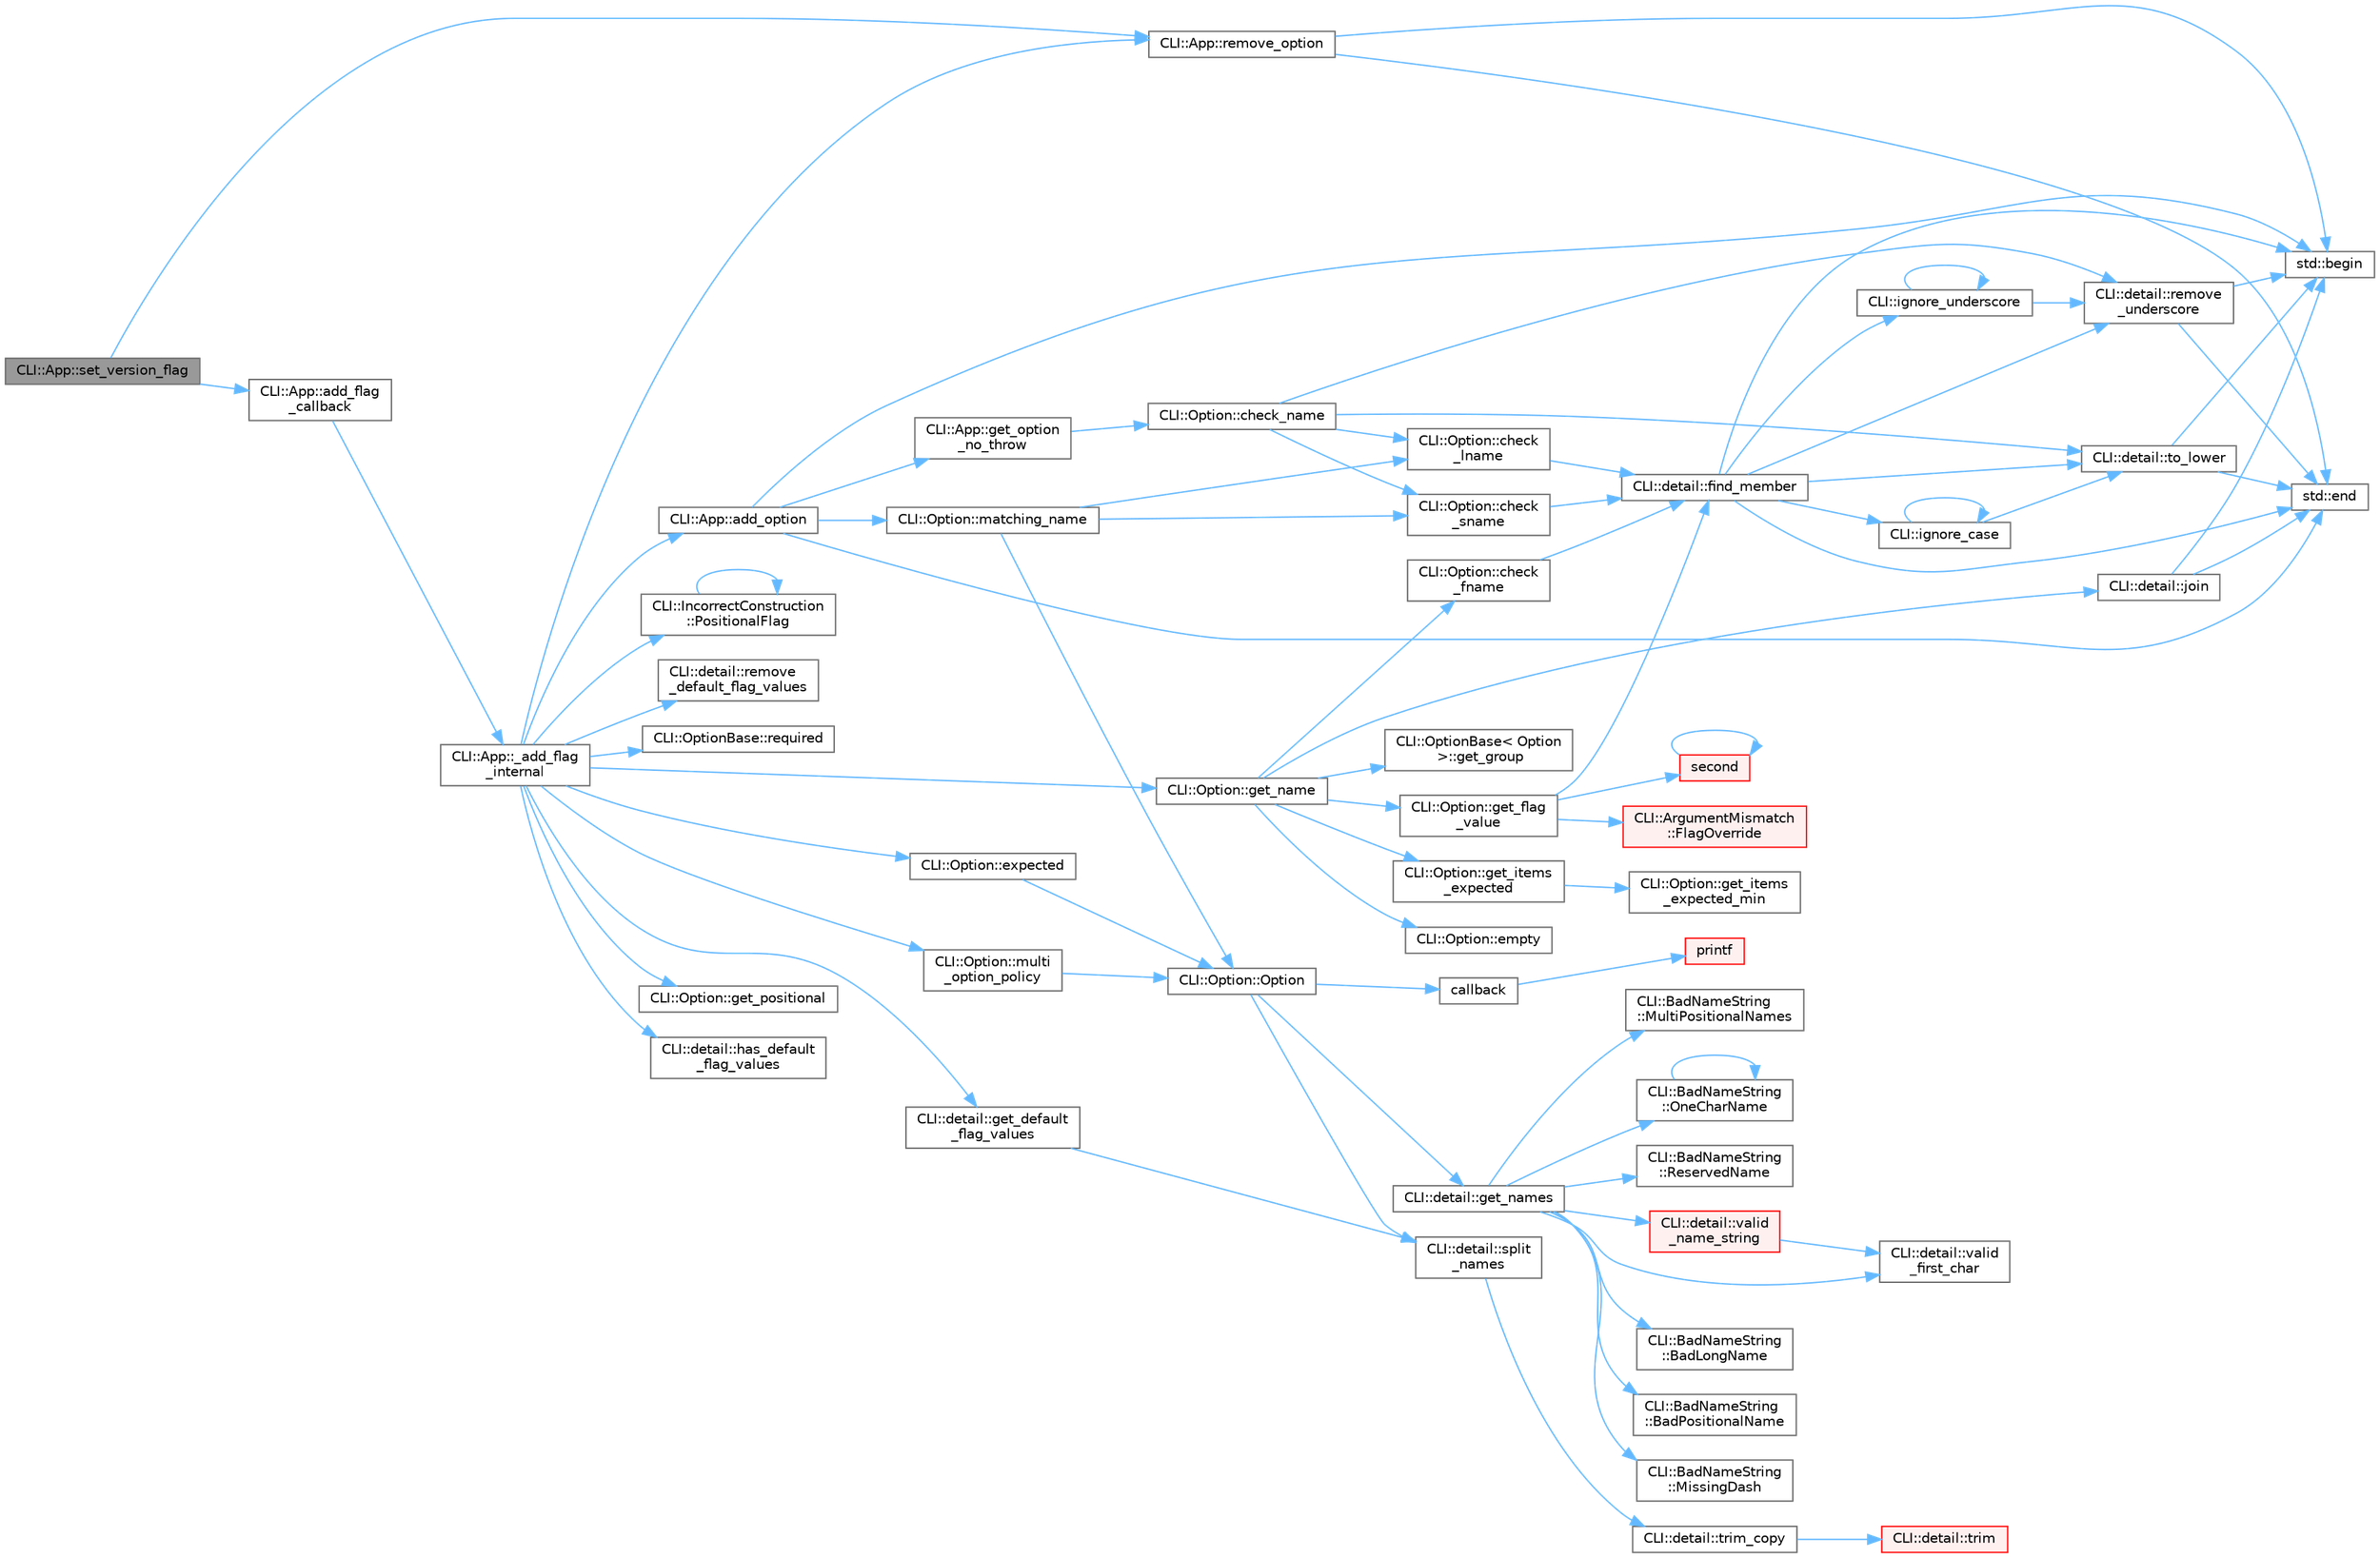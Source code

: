 digraph "CLI::App::set_version_flag"
{
 // LATEX_PDF_SIZE
  bgcolor="transparent";
  edge [fontname=Helvetica,fontsize=10,labelfontname=Helvetica,labelfontsize=10];
  node [fontname=Helvetica,fontsize=10,shape=box,height=0.2,width=0.4];
  rankdir="LR";
  Node1 [id="Node000001",label="CLI::App::set_version_flag",height=0.2,width=0.4,color="gray40", fillcolor="grey60", style="filled", fontcolor="black",tooltip="Set a version flag and version display string, replace the existing one if present"];
  Node1 -> Node2 [id="edge79_Node000001_Node000002",color="steelblue1",style="solid",tooltip=" "];
  Node2 [id="Node000002",label="CLI::App::add_flag\l_callback",height=0.2,width=0.4,color="grey40", fillcolor="white", style="filled",URL="$class_c_l_i_1_1_app.html#a953b19a9c986c203c69cec75190ceda5",tooltip="Add option for callback that is triggered with a true flag and takes no arguments"];
  Node2 -> Node3 [id="edge80_Node000002_Node000003",color="steelblue1",style="solid",tooltip=" "];
  Node3 [id="Node000003",label="CLI::App::_add_flag\l_internal",height=0.2,width=0.4,color="grey40", fillcolor="white", style="filled",URL="$class_c_l_i_1_1_app.html#ac09345525410ce482948265f16f72cdf",tooltip="Internal function for adding a flag"];
  Node3 -> Node4 [id="edge81_Node000003_Node000004",color="steelblue1",style="solid",tooltip=" "];
  Node4 [id="Node000004",label="CLI::App::add_option",height=0.2,width=0.4,color="grey40", fillcolor="white", style="filled",URL="$class_c_l_i_1_1_app.html#adb68306d25a26400399d11efe7211dc4",tooltip=" "];
  Node4 -> Node5 [id="edge82_Node000004_Node000005",color="steelblue1",style="solid",tooltip=" "];
  Node5 [id="Node000005",label="std::begin",height=0.2,width=0.4,color="grey40", fillcolor="white", style="filled",URL="$namespacestd.html#aec76fc52a775d29bc4058c8e1405045a",tooltip=" "];
  Node4 -> Node6 [id="edge83_Node000004_Node000006",color="steelblue1",style="solid",tooltip=" "];
  Node6 [id="Node000006",label="std::end",height=0.2,width=0.4,color="grey40", fillcolor="white", style="filled",URL="$namespacestd.html#a35f71a4c49ddf38bb590177e3a4b2598",tooltip=" "];
  Node4 -> Node7 [id="edge84_Node000004_Node000007",color="steelblue1",style="solid",tooltip=" "];
  Node7 [id="Node000007",label="CLI::App::get_option\l_no_throw",height=0.2,width=0.4,color="grey40", fillcolor="white", style="filled",URL="$class_c_l_i_1_1_app.html#a029d50d6fdfde25e7f3e94ef2e525ccc",tooltip="Get an option by name (noexcept non-const version)"];
  Node7 -> Node8 [id="edge85_Node000007_Node000008",color="steelblue1",style="solid",tooltip=" "];
  Node8 [id="Node000008",label="CLI::Option::check_name",height=0.2,width=0.4,color="grey40", fillcolor="white", style="filled",URL="$class_c_l_i_1_1_option.html#a1f9eda27ddb1b2d520e29724d550f6a0",tooltip="Check a name. Requires \"-\" or \"--\" for short / long, supports positional name"];
  Node8 -> Node9 [id="edge86_Node000008_Node000009",color="steelblue1",style="solid",tooltip=" "];
  Node9 [id="Node000009",label="CLI::Option::check\l_lname",height=0.2,width=0.4,color="grey40", fillcolor="white", style="filled",URL="$class_c_l_i_1_1_option.html#a6e970efc39aa4984b9bb797d071ce34a",tooltip="Requires \"--\" to be removed from string"];
  Node9 -> Node10 [id="edge87_Node000009_Node000010",color="steelblue1",style="solid",tooltip=" "];
  Node10 [id="Node000010",label="CLI::detail::find_member",height=0.2,width=0.4,color="grey40", fillcolor="white", style="filled",URL="$namespace_c_l_i_1_1detail.html#ac94be0722dce2c7ff522ebc3fb80e33d",tooltip="Check if a string is a member of a list of strings and optionally ignore case or ignore underscores"];
  Node10 -> Node5 [id="edge88_Node000010_Node000005",color="steelblue1",style="solid",tooltip=" "];
  Node10 -> Node6 [id="edge89_Node000010_Node000006",color="steelblue1",style="solid",tooltip=" "];
  Node10 -> Node11 [id="edge90_Node000010_Node000011",color="steelblue1",style="solid",tooltip=" "];
  Node11 [id="Node000011",label="CLI::ignore_case",height=0.2,width=0.4,color="grey40", fillcolor="white", style="filled",URL="$namespace_c_l_i.html#a0c52326d2681814c22aa1a93ce43375e",tooltip="Helper function to allow ignore_case to be passed to IsMember or Transform"];
  Node11 -> Node11 [id="edge91_Node000011_Node000011",color="steelblue1",style="solid",tooltip=" "];
  Node11 -> Node12 [id="edge92_Node000011_Node000012",color="steelblue1",style="solid",tooltip=" "];
  Node12 [id="Node000012",label="CLI::detail::to_lower",height=0.2,width=0.4,color="grey40", fillcolor="white", style="filled",URL="$namespace_c_l_i_1_1detail.html#ae83709ec148057ec53df4383645727e9",tooltip="Return a lower case version of a string"];
  Node12 -> Node5 [id="edge93_Node000012_Node000005",color="steelblue1",style="solid",tooltip=" "];
  Node12 -> Node6 [id="edge94_Node000012_Node000006",color="steelblue1",style="solid",tooltip=" "];
  Node10 -> Node13 [id="edge95_Node000010_Node000013",color="steelblue1",style="solid",tooltip=" "];
  Node13 [id="Node000013",label="CLI::ignore_underscore",height=0.2,width=0.4,color="grey40", fillcolor="white", style="filled",URL="$namespace_c_l_i.html#a111b6f05d21b9b84e7ba933ade79884c",tooltip="Helper function to allow ignore_underscore to be passed to IsMember or Transform"];
  Node13 -> Node13 [id="edge96_Node000013_Node000013",color="steelblue1",style="solid",tooltip=" "];
  Node13 -> Node14 [id="edge97_Node000013_Node000014",color="steelblue1",style="solid",tooltip=" "];
  Node14 [id="Node000014",label="CLI::detail::remove\l_underscore",height=0.2,width=0.4,color="grey40", fillcolor="white", style="filled",URL="$namespace_c_l_i_1_1detail.html#a5359a7a0e33366a12e15523b100f591a",tooltip="remove underscores from a string"];
  Node14 -> Node5 [id="edge98_Node000014_Node000005",color="steelblue1",style="solid",tooltip=" "];
  Node14 -> Node6 [id="edge99_Node000014_Node000006",color="steelblue1",style="solid",tooltip=" "];
  Node10 -> Node14 [id="edge100_Node000010_Node000014",color="steelblue1",style="solid",tooltip=" "];
  Node10 -> Node12 [id="edge101_Node000010_Node000012",color="steelblue1",style="solid",tooltip=" "];
  Node8 -> Node15 [id="edge102_Node000008_Node000015",color="steelblue1",style="solid",tooltip=" "];
  Node15 [id="Node000015",label="CLI::Option::check\l_sname",height=0.2,width=0.4,color="grey40", fillcolor="white", style="filled",URL="$class_c_l_i_1_1_option.html#a46e7395f6a8a720e4305aea2edb4aa7b",tooltip="Requires \"-\" to be removed from string"];
  Node15 -> Node10 [id="edge103_Node000015_Node000010",color="steelblue1",style="solid",tooltip=" "];
  Node8 -> Node14 [id="edge104_Node000008_Node000014",color="steelblue1",style="solid",tooltip=" "];
  Node8 -> Node12 [id="edge105_Node000008_Node000012",color="steelblue1",style="solid",tooltip=" "];
  Node4 -> Node16 [id="edge106_Node000004_Node000016",color="steelblue1",style="solid",tooltip=" "];
  Node16 [id="Node000016",label="CLI::Option::matching_name",height=0.2,width=0.4,color="grey40", fillcolor="white", style="filled",URL="$class_c_l_i_1_1_option.html#a67b1e51f9f873b265dac8122746fc2d7",tooltip="If options share any of the same names, find it"];
  Node16 -> Node9 [id="edge107_Node000016_Node000009",color="steelblue1",style="solid",tooltip=" "];
  Node16 -> Node15 [id="edge108_Node000016_Node000015",color="steelblue1",style="solid",tooltip=" "];
  Node16 -> Node17 [id="edge109_Node000016_Node000017",color="steelblue1",style="solid",tooltip=" "];
  Node17 [id="Node000017",label="CLI::Option::Option",height=0.2,width=0.4,color="grey40", fillcolor="white", style="filled",URL="$class_c_l_i_1_1_option.html#a577e99d3ea33598b4dc3605f544d14fc",tooltip="Making an option by hand is not defined, it must be made by the App class"];
  Node17 -> Node18 [id="edge110_Node000017_Node000018",color="steelblue1",style="solid",tooltip=" "];
  Node18 [id="Node000018",label="callback",height=0.2,width=0.4,color="grey40", fillcolor="white", style="filled",URL="$external_2spine-runtimes_2spine-sfml_2c_2example_2main_8cpp.html#a2f27b7fc84a39cace84d90f62a8d4c8e",tooltip=" "];
  Node18 -> Node19 [id="edge111_Node000018_Node000019",color="steelblue1",style="solid",tooltip=" "];
  Node19 [id="Node000019",label="printf",height=0.2,width=0.4,color="red", fillcolor="#FFF0F0", style="filled",URL="$printf_8h.html#aee3ed3a831f25f07e7be3919fff2203a",tooltip=" "];
  Node17 -> Node50 [id="edge112_Node000017_Node000050",color="steelblue1",style="solid",tooltip=" "];
  Node50 [id="Node000050",label="CLI::detail::get_names",height=0.2,width=0.4,color="grey40", fillcolor="white", style="filled",URL="$namespace_c_l_i_1_1detail.html#a6c9c870c5f7cd261e7363cb862634a3a",tooltip="Get a vector of short names, one of long names, and a single name"];
  Node50 -> Node51 [id="edge113_Node000050_Node000051",color="steelblue1",style="solid",tooltip=" "];
  Node51 [id="Node000051",label="CLI::BadNameString\l::BadLongName",height=0.2,width=0.4,color="grey40", fillcolor="white", style="filled",URL="$class_c_l_i_1_1_bad_name_string.html#a4c84dfdba8d943ad494daead50c9097d",tooltip=" "];
  Node50 -> Node52 [id="edge114_Node000050_Node000052",color="steelblue1",style="solid",tooltip=" "];
  Node52 [id="Node000052",label="CLI::BadNameString\l::BadPositionalName",height=0.2,width=0.4,color="grey40", fillcolor="white", style="filled",URL="$class_c_l_i_1_1_bad_name_string.html#a6dd4927b244bb94d306c805f87f47e4b",tooltip=" "];
  Node50 -> Node53 [id="edge115_Node000050_Node000053",color="steelblue1",style="solid",tooltip=" "];
  Node53 [id="Node000053",label="CLI::BadNameString\l::MissingDash",height=0.2,width=0.4,color="grey40", fillcolor="white", style="filled",URL="$class_c_l_i_1_1_bad_name_string.html#a17d7fdda9def1c79a9b86d04cfd35f75",tooltip=" "];
  Node50 -> Node54 [id="edge116_Node000050_Node000054",color="steelblue1",style="solid",tooltip=" "];
  Node54 [id="Node000054",label="CLI::BadNameString\l::MultiPositionalNames",height=0.2,width=0.4,color="grey40", fillcolor="white", style="filled",URL="$class_c_l_i_1_1_bad_name_string.html#ac798ab322c49c3f922e325d269070c38",tooltip=" "];
  Node50 -> Node55 [id="edge117_Node000050_Node000055",color="steelblue1",style="solid",tooltip=" "];
  Node55 [id="Node000055",label="CLI::BadNameString\l::OneCharName",height=0.2,width=0.4,color="grey40", fillcolor="white", style="filled",URL="$class_c_l_i_1_1_bad_name_string.html#a5c63c850d783ad2b132085266269bcdc",tooltip=" "];
  Node55 -> Node55 [id="edge118_Node000055_Node000055",color="steelblue1",style="solid",tooltip=" "];
  Node50 -> Node56 [id="edge119_Node000050_Node000056",color="steelblue1",style="solid",tooltip=" "];
  Node56 [id="Node000056",label="CLI::BadNameString\l::ReservedName",height=0.2,width=0.4,color="grey40", fillcolor="white", style="filled",URL="$class_c_l_i_1_1_bad_name_string.html#aa0fef0fbc4ab0a29a839eb98e2ee6740",tooltip=" "];
  Node50 -> Node57 [id="edge120_Node000050_Node000057",color="steelblue1",style="solid",tooltip=" "];
  Node57 [id="Node000057",label="CLI::detail::valid\l_first_char",height=0.2,width=0.4,color="grey40", fillcolor="white", style="filled",URL="$namespace_c_l_i_1_1detail.html#a3a05d1129df69e88135e178137b1fd89",tooltip=" "];
  Node50 -> Node58 [id="edge121_Node000050_Node000058",color="steelblue1",style="solid",tooltip=" "];
  Node58 [id="Node000058",label="CLI::detail::valid\l_name_string",height=0.2,width=0.4,color="red", fillcolor="#FFF0F0", style="filled",URL="$namespace_c_l_i_1_1detail.html#ad3018ff84d2bb41b5cb5ec0efaebbeae",tooltip="Verify an option/subcommand name"];
  Node58 -> Node57 [id="edge122_Node000058_Node000057",color="steelblue1",style="solid",tooltip=" "];
  Node17 -> Node61 [id="edge123_Node000017_Node000061",color="steelblue1",style="solid",tooltip=" "];
  Node61 [id="Node000061",label="CLI::detail::split\l_names",height=0.2,width=0.4,color="grey40", fillcolor="white", style="filled",URL="$namespace_c_l_i_1_1detail.html#ac8a8403ca4cfb40e30979111083c0c1c",tooltip=" "];
  Node61 -> Node62 [id="edge124_Node000061_Node000062",color="steelblue1",style="solid",tooltip=" "];
  Node62 [id="Node000062",label="CLI::detail::trim_copy",height=0.2,width=0.4,color="grey40", fillcolor="white", style="filled",URL="$namespace_c_l_i_1_1detail.html#a5c7b00a328b3b2da564794081646c251",tooltip="Make a copy of the string and then trim it"];
  Node62 -> Node63 [id="edge125_Node000062_Node000063",color="steelblue1",style="solid",tooltip=" "];
  Node63 [id="Node000063",label="CLI::detail::trim",height=0.2,width=0.4,color="red", fillcolor="#FFF0F0", style="filled",URL="$namespace_c_l_i_1_1detail.html#a621323632158048f6168deacc432b838",tooltip="Trim whitespace from string"];
  Node3 -> Node66 [id="edge126_Node000003_Node000066",color="steelblue1",style="solid",tooltip=" "];
  Node66 [id="Node000066",label="CLI::Option::expected",height=0.2,width=0.4,color="grey40", fillcolor="white", style="filled",URL="$class_c_l_i_1_1_option.html#a0b7cf6e62c1800a53ad314772eef6ed1",tooltip="Set the number of expected arguments"];
  Node66 -> Node17 [id="edge127_Node000066_Node000017",color="steelblue1",style="solid",tooltip=" "];
  Node3 -> Node67 [id="edge128_Node000003_Node000067",color="steelblue1",style="solid",tooltip=" "];
  Node67 [id="Node000067",label="CLI::detail::get_default\l_flag_values",height=0.2,width=0.4,color="grey40", fillcolor="white", style="filled",URL="$namespace_c_l_i_1_1detail.html#a01343c353c26ada5379fb84cbd3b01c8",tooltip="extract default flag values either {def} or starting with a !"];
  Node67 -> Node61 [id="edge129_Node000067_Node000061",color="steelblue1",style="solid",tooltip=" "];
  Node3 -> Node68 [id="edge130_Node000003_Node000068",color="steelblue1",style="solid",tooltip=" "];
  Node68 [id="Node000068",label="CLI::Option::get_name",height=0.2,width=0.4,color="grey40", fillcolor="white", style="filled",URL="$class_c_l_i_1_1_option.html#a47e135d5198fd9df5b481091d2538b60",tooltip="Gets a comma separated list of names. Will include / prefer the positional name if positional is true..."];
  Node68 -> Node69 [id="edge131_Node000068_Node000069",color="steelblue1",style="solid",tooltip=" "];
  Node69 [id="Node000069",label="CLI::Option::check\l_fname",height=0.2,width=0.4,color="grey40", fillcolor="white", style="filled",URL="$class_c_l_i_1_1_option.html#a331870cf4db8893cac3af126aac487a8",tooltip="Requires \"--\" to be removed from string"];
  Node69 -> Node10 [id="edge132_Node000069_Node000010",color="steelblue1",style="solid",tooltip=" "];
  Node68 -> Node70 [id="edge133_Node000068_Node000070",color="steelblue1",style="solid",tooltip=" "];
  Node70 [id="Node000070",label="CLI::Option::empty",height=0.2,width=0.4,color="grey40", fillcolor="white", style="filled",URL="$class_c_l_i_1_1_option.html#ab9d324306095b7af93bc09812f5b4dec",tooltip="True if the option was not passed"];
  Node68 -> Node71 [id="edge134_Node000068_Node000071",color="steelblue1",style="solid",tooltip=" "];
  Node71 [id="Node000071",label="CLI::Option::get_flag\l_value",height=0.2,width=0.4,color="grey40", fillcolor="white", style="filled",URL="$class_c_l_i_1_1_option.html#aa006173c1a09b0ed01bff4b305b042ca",tooltip=" "];
  Node71 -> Node10 [id="edge135_Node000071_Node000010",color="steelblue1",style="solid",tooltip=" "];
  Node71 -> Node72 [id="edge136_Node000071_Node000072",color="steelblue1",style="solid",tooltip=" "];
  Node72 [id="Node000072",label="CLI::ArgumentMismatch\l::FlagOverride",height=0.2,width=0.4,color="red", fillcolor="#FFF0F0", style="filled",URL="$class_c_l_i_1_1_argument_mismatch.html#af40fccb119664c7c5025bba76fb2d7e2",tooltip=" "];
  Node71 -> Node76 [id="edge137_Node000071_Node000076",color="steelblue1",style="solid",tooltip=" "];
  Node76 [id="Node000076",label="second",height=0.2,width=0.4,color="red", fillcolor="#FFF0F0", style="filled",URL="$second___n_o_n_e_8f.html#ae9f971a8b343bd2fcb85c3b16da97f10",tooltip="SECOND returns nothing"];
  Node76 -> Node76 [id="edge138_Node000076_Node000076",color="steelblue1",style="solid",tooltip=" "];
  Node68 -> Node77 [id="edge139_Node000068_Node000077",color="steelblue1",style="solid",tooltip=" "];
  Node77 [id="Node000077",label="CLI::OptionBase\< Option\l \>::get_group",height=0.2,width=0.4,color="grey40", fillcolor="white", style="filled",URL="$class_c_l_i_1_1_option_base.html#aeb86193da05c10a12814ce45d2d16e0d",tooltip=" "];
  Node68 -> Node78 [id="edge140_Node000068_Node000078",color="steelblue1",style="solid",tooltip=" "];
  Node78 [id="Node000078",label="CLI::Option::get_items\l_expected",height=0.2,width=0.4,color="grey40", fillcolor="white", style="filled",URL="$class_c_l_i_1_1_option.html#aa12c4f65cf2ac9c58ebe050c46603fc0",tooltip="The total min number of expected string values to be used"];
  Node78 -> Node79 [id="edge141_Node000078_Node000079",color="steelblue1",style="solid",tooltip=" "];
  Node79 [id="Node000079",label="CLI::Option::get_items\l_expected_min",height=0.2,width=0.4,color="grey40", fillcolor="white", style="filled",URL="$class_c_l_i_1_1_option.html#a65f68eaa288d2608560ae87f3c36f6fa",tooltip="The total min number of expected string values to be used"];
  Node68 -> Node80 [id="edge142_Node000068_Node000080",color="steelblue1",style="solid",tooltip=" "];
  Node80 [id="Node000080",label="CLI::detail::join",height=0.2,width=0.4,color="grey40", fillcolor="white", style="filled",URL="$namespace_c_l_i_1_1detail.html#ab351f13ec104e2cba19ec6baf4a552f6",tooltip="Simple function to join a string"];
  Node80 -> Node5 [id="edge143_Node000080_Node000005",color="steelblue1",style="solid",tooltip=" "];
  Node80 -> Node6 [id="edge144_Node000080_Node000006",color="steelblue1",style="solid",tooltip=" "];
  Node3 -> Node81 [id="edge145_Node000003_Node000081",color="steelblue1",style="solid",tooltip=" "];
  Node81 [id="Node000081",label="CLI::Option::get_positional",height=0.2,width=0.4,color="grey40", fillcolor="white", style="filled",URL="$class_c_l_i_1_1_option.html#a0f23a3a1ed7c5a47585117a4c9f27120",tooltip="True if the argument can be given directly"];
  Node3 -> Node82 [id="edge146_Node000003_Node000082",color="steelblue1",style="solid",tooltip=" "];
  Node82 [id="Node000082",label="CLI::detail::has_default\l_flag_values",height=0.2,width=0.4,color="grey40", fillcolor="white", style="filled",URL="$namespace_c_l_i_1_1detail.html#ae89da9fa11d234a8bf504d6ec85133cc",tooltip="check if the flag definitions has possible false flags"];
  Node3 -> Node83 [id="edge147_Node000003_Node000083",color="steelblue1",style="solid",tooltip=" "];
  Node83 [id="Node000083",label="CLI::Option::multi\l_option_policy",height=0.2,width=0.4,color="grey40", fillcolor="white", style="filled",URL="$class_c_l_i_1_1_option.html#a849a0cf07784e81b514761722a0d9efc",tooltip="Take the last argument if given multiple times (or another policy)"];
  Node83 -> Node17 [id="edge148_Node000083_Node000017",color="steelblue1",style="solid",tooltip=" "];
  Node3 -> Node84 [id="edge149_Node000003_Node000084",color="steelblue1",style="solid",tooltip=" "];
  Node84 [id="Node000084",label="CLI::IncorrectConstruction\l::PositionalFlag",height=0.2,width=0.4,color="grey40", fillcolor="white", style="filled",URL="$class_c_l_i_1_1_incorrect_construction.html#a90eef424efd6e5b6cb8874ba2e53ce08",tooltip=" "];
  Node84 -> Node84 [id="edge150_Node000084_Node000084",color="steelblue1",style="solid",tooltip=" "];
  Node3 -> Node85 [id="edge151_Node000003_Node000085",color="steelblue1",style="solid",tooltip=" "];
  Node85 [id="Node000085",label="CLI::detail::remove\l_default_flag_values",height=0.2,width=0.4,color="grey40", fillcolor="white", style="filled",URL="$namespace_c_l_i_1_1detail.html#a35553311017b07811ce81db2f560cb3d",tooltip=" "];
  Node3 -> Node86 [id="edge152_Node000003_Node000086",color="steelblue1",style="solid",tooltip=" "];
  Node86 [id="Node000086",label="CLI::App::remove_option",height=0.2,width=0.4,color="grey40", fillcolor="white", style="filled",URL="$class_c_l_i_1_1_app.html#a8e09991d2a23ae48aff139c8eda5f6c7",tooltip="Removes an option from the App. Takes an option pointer. Returns true if found and removed."];
  Node86 -> Node5 [id="edge153_Node000086_Node000005",color="steelblue1",style="solid",tooltip=" "];
  Node86 -> Node6 [id="edge154_Node000086_Node000006",color="steelblue1",style="solid",tooltip=" "];
  Node3 -> Node87 [id="edge155_Node000003_Node000087",color="steelblue1",style="solid",tooltip=" "];
  Node87 [id="Node000087",label="CLI::OptionBase::required",height=0.2,width=0.4,color="grey40", fillcolor="white", style="filled",URL="$class_c_l_i_1_1_option_base.html#af18d4c8d8c2392b6947db9179110289a",tooltip="Set the option as required"];
  Node1 -> Node86 [id="edge156_Node000001_Node000086",color="steelblue1",style="solid",tooltip=" "];
}
